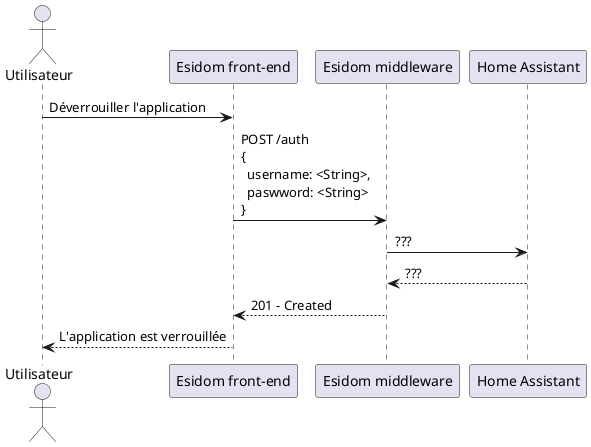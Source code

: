 @startuml déverrouiller l'application

actor "Utilisateur" as u
participant "Esidom front-end" as fe
participant "Esidom middleware" as m
participant "Home Assistant" as ha

u -> fe: Déverrouiller l'application
fe -> m: POST /auth\n\
{\n\
  username: <String>,\n\
  paswword: <String>\n\
}
m -> ha: ???
ha --> m: ???
m --> fe: 201 - Created
fe --> u: L'application est verrouillée

@enduml